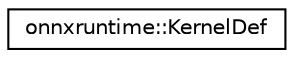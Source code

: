 digraph "Graphical Class Hierarchy"
{
  edge [fontname="Helvetica",fontsize="10",labelfontname="Helvetica",labelfontsize="10"];
  node [fontname="Helvetica",fontsize="10",shape=record];
  rankdir="LR";
  Node0 [label="onnxruntime::KernelDef",height=0.2,width=0.4,color="black", fillcolor="white", style="filled",URL="$classonnxruntime_1_1KernelDef.html"];
}
